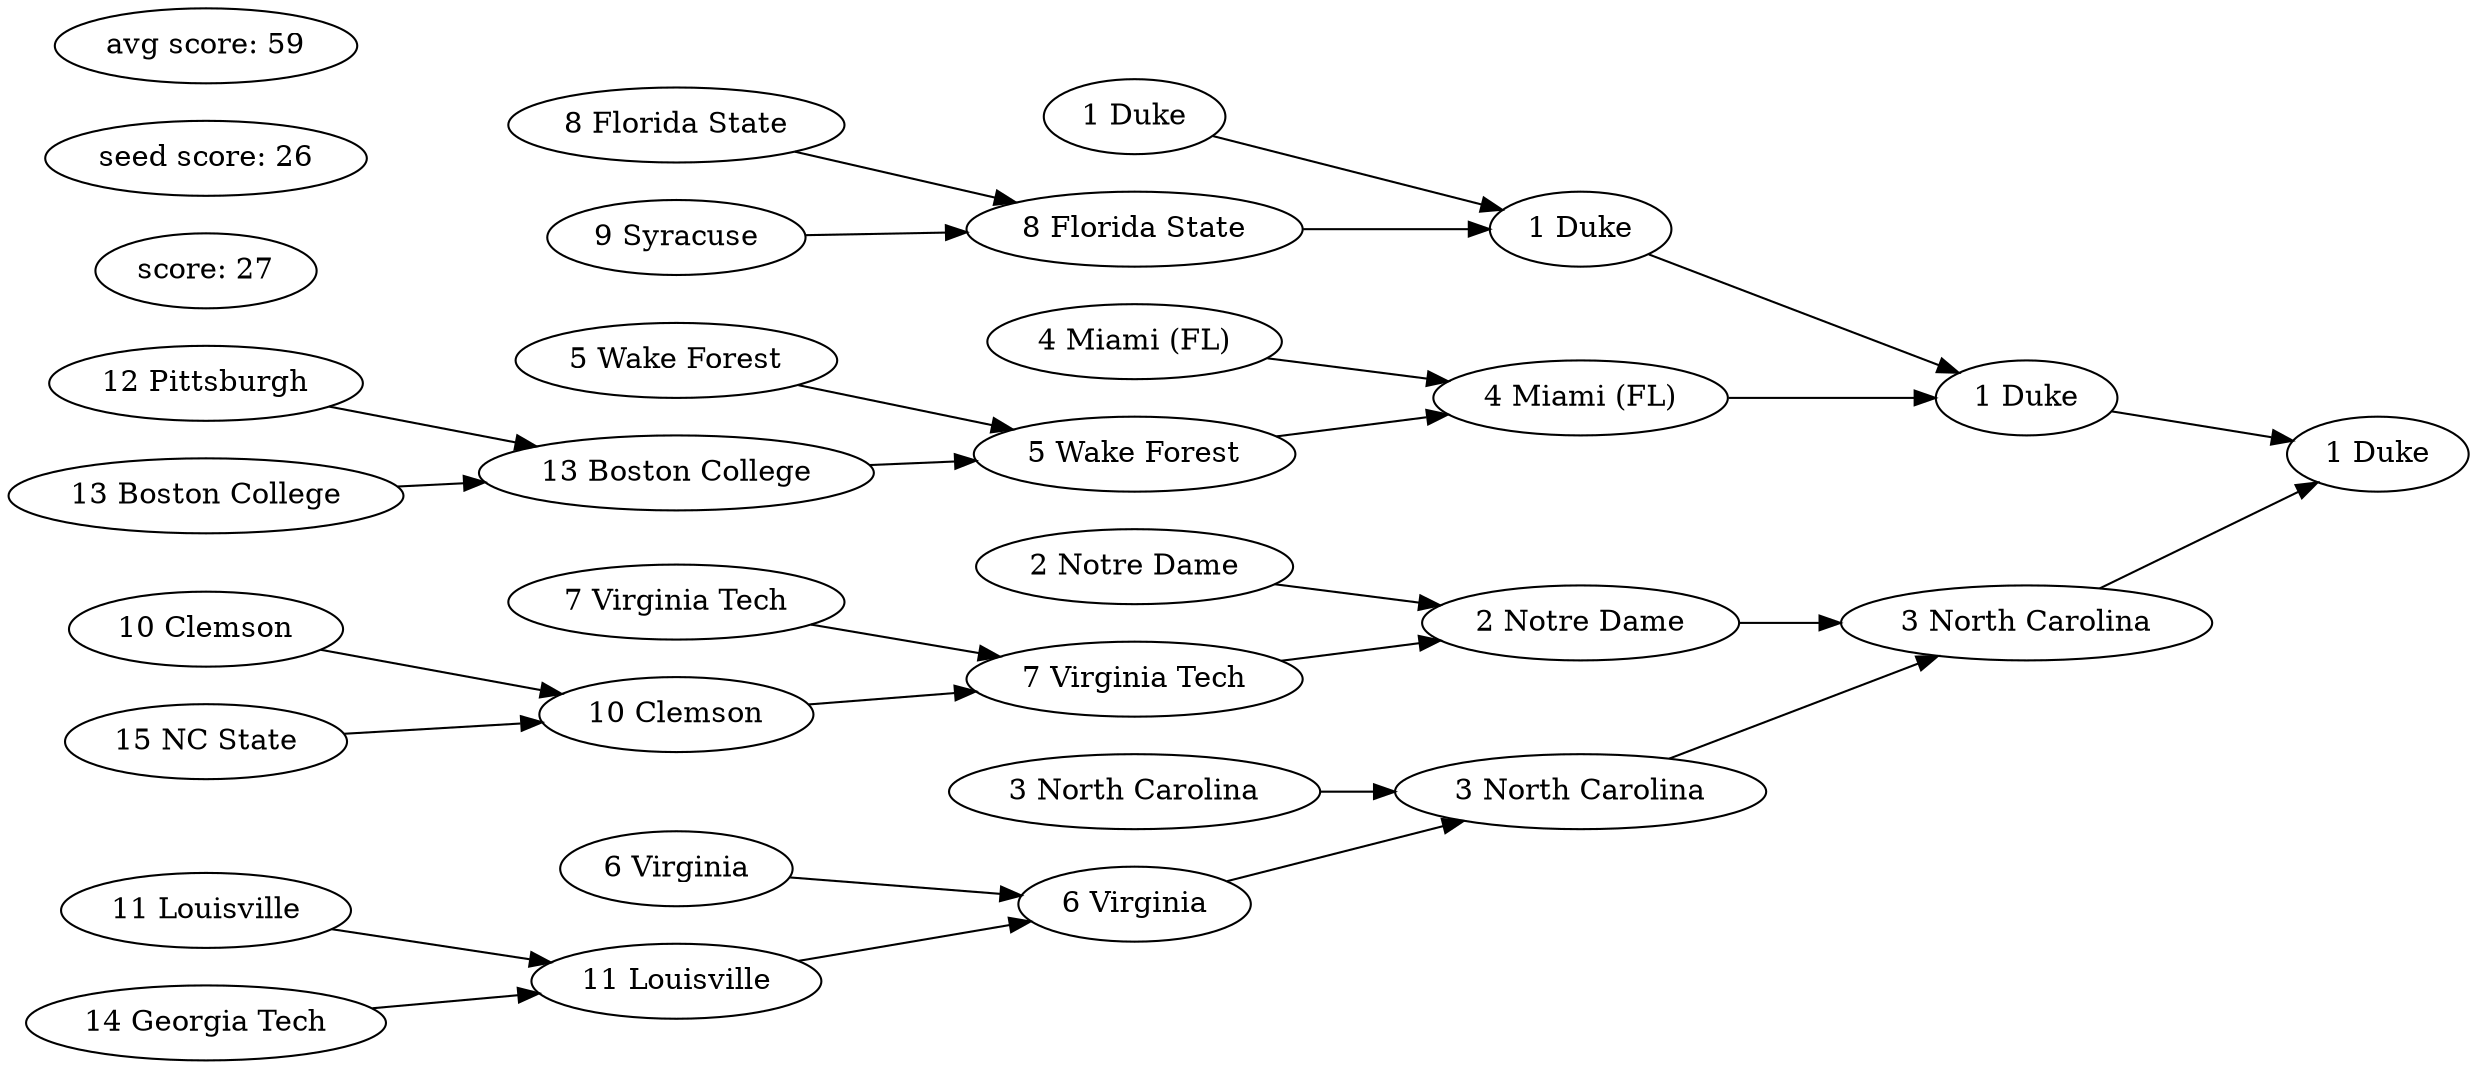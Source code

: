 digraph {
graph [rankdir=LR];"t1" [label="1 Duke"];
"t2" [label="1 Duke"];
"t3" [label="1 Duke"];
"t4" [label="1 Duke"];
"t5" [label="8 Florida State"];
"t6" [label="8 Florida State"];
"t7" [label="9 Syracuse"];
"t6" -> "t5";
"t7" -> "t5";
"t4" -> "t3";
"t5" -> "t3";
"t8" [label="4 Miami (FL)"];
"t9" [label="4 Miami (FL)"];
"t10" [label="5 Wake Forest"];
"t11" [label="5 Wake Forest"];
"t12" [label="13 Boston College"];
"t13" [label="12 Pittsburgh"];
"t14" [label="13 Boston College"];
"t13" -> "t12";
"t14" -> "t12";
"t11" -> "t10";
"t12" -> "t10";
"t9" -> "t8";
"t10" -> "t8";
"t3" -> "t2";
"t8" -> "t2";
"t15" [label="3 North Carolina"];
"t16" [label="2 Notre Dame"];
"t17" [label="2 Notre Dame"];
"t18" [label="7 Virginia Tech"];
"t19" [label="7 Virginia Tech"];
"t20" [label="10 Clemson"];
"t21" [label="10 Clemson"];
"t22" [label="15 NC State"];
"t21" -> "t20";
"t22" -> "t20";
"t19" -> "t18";
"t20" -> "t18";
"t17" -> "t16";
"t18" -> "t16";
"t23" [label="3 North Carolina"];
"t24" [label="3 North Carolina"];
"t25" [label="6 Virginia"];
"t26" [label="6 Virginia"];
"t27" [label="11 Louisville"];
"t28" [label="11 Louisville"];
"t29" [label="14 Georgia Tech"];
"t28" -> "t27";
"t29" -> "t27";
"t26" -> "t25";
"t27" -> "t25";
"t24" -> "t23";
"t25" -> "t23";
"t16" -> "t15";
"t23" -> "t15";
"t2" -> "t1";
"t15" -> "t1";
score [label="score: 27"];
seed [label="seed score: 26"];
max [label="avg score: 59"];
}
